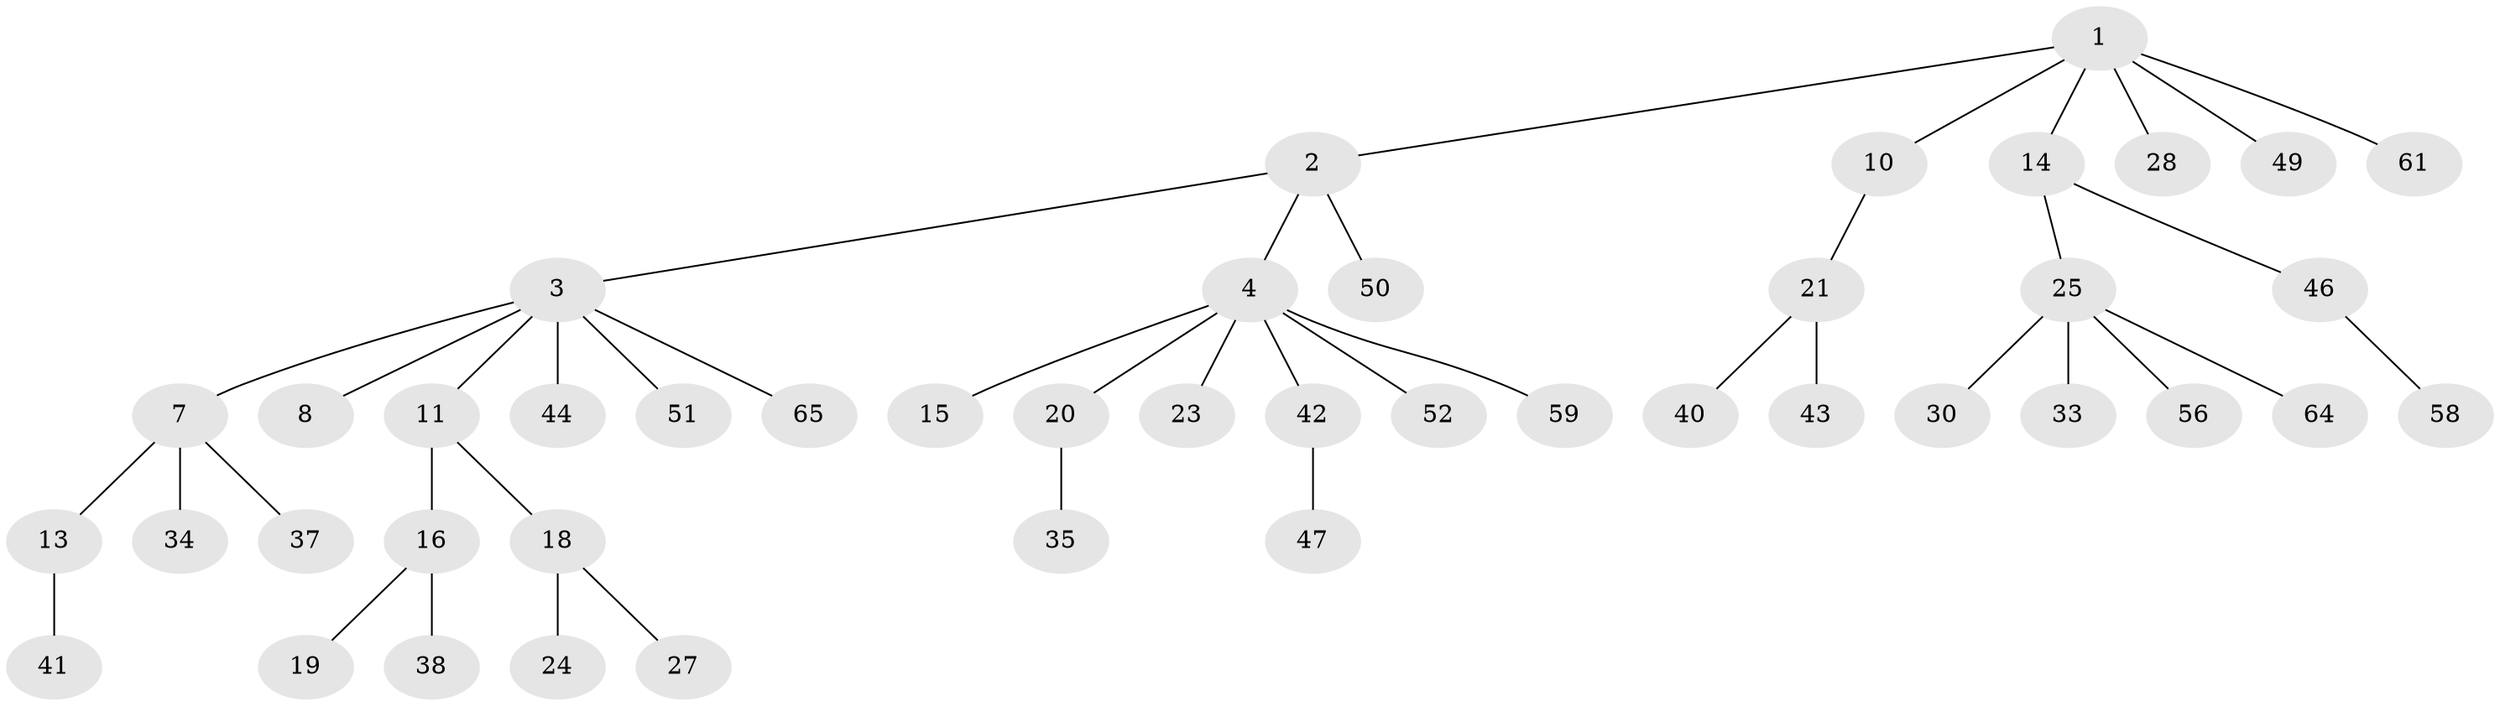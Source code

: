 // Generated by graph-tools (version 1.1) at 2025/24/03/03/25 07:24:05]
// undirected, 44 vertices, 43 edges
graph export_dot {
graph [start="1"]
  node [color=gray90,style=filled];
  1 [super="+9"];
  2 [super="+12"];
  3 [super="+6"];
  4 [super="+5"];
  7 [super="+57"];
  8 [super="+29"];
  10;
  11;
  13 [super="+22"];
  14 [super="+32"];
  15;
  16 [super="+17"];
  18 [super="+60"];
  19;
  20 [super="+31"];
  21 [super="+26"];
  23;
  24 [super="+55"];
  25 [super="+36"];
  27;
  28;
  30 [super="+39"];
  33;
  34;
  35 [super="+48"];
  37 [super="+53"];
  38 [super="+54"];
  40;
  41;
  42 [super="+45"];
  43;
  44;
  46;
  47;
  49;
  50;
  51;
  52 [super="+62"];
  56;
  58;
  59 [super="+63"];
  61;
  64 [super="+66"];
  65;
  1 -- 2;
  1 -- 10;
  1 -- 14;
  1 -- 49;
  1 -- 61;
  1 -- 28;
  2 -- 3;
  2 -- 4;
  2 -- 50;
  3 -- 8;
  3 -- 44;
  3 -- 65;
  3 -- 11;
  3 -- 51;
  3 -- 7;
  4 -- 20;
  4 -- 23;
  4 -- 42;
  4 -- 52;
  4 -- 59;
  4 -- 15;
  7 -- 13;
  7 -- 34;
  7 -- 37;
  10 -- 21;
  11 -- 16;
  11 -- 18;
  13 -- 41;
  14 -- 25;
  14 -- 46;
  16 -- 19;
  16 -- 38;
  18 -- 24;
  18 -- 27;
  20 -- 35;
  21 -- 40;
  21 -- 43;
  25 -- 30;
  25 -- 33;
  25 -- 56;
  25 -- 64;
  42 -- 47;
  46 -- 58;
}
